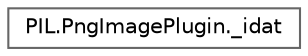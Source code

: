 digraph "Graphical Class Hierarchy"
{
 // LATEX_PDF_SIZE
  bgcolor="transparent";
  edge [fontname=Helvetica,fontsize=10,labelfontname=Helvetica,labelfontsize=10];
  node [fontname=Helvetica,fontsize=10,shape=box,height=0.2,width=0.4];
  rankdir="LR";
  Node0 [id="Node000000",label="PIL.PngImagePlugin._idat",height=0.2,width=0.4,color="grey40", fillcolor="white", style="filled",URL="$d8/d78/classPIL_1_1PngImagePlugin_1_1__idat.html",tooltip=" "];
}
